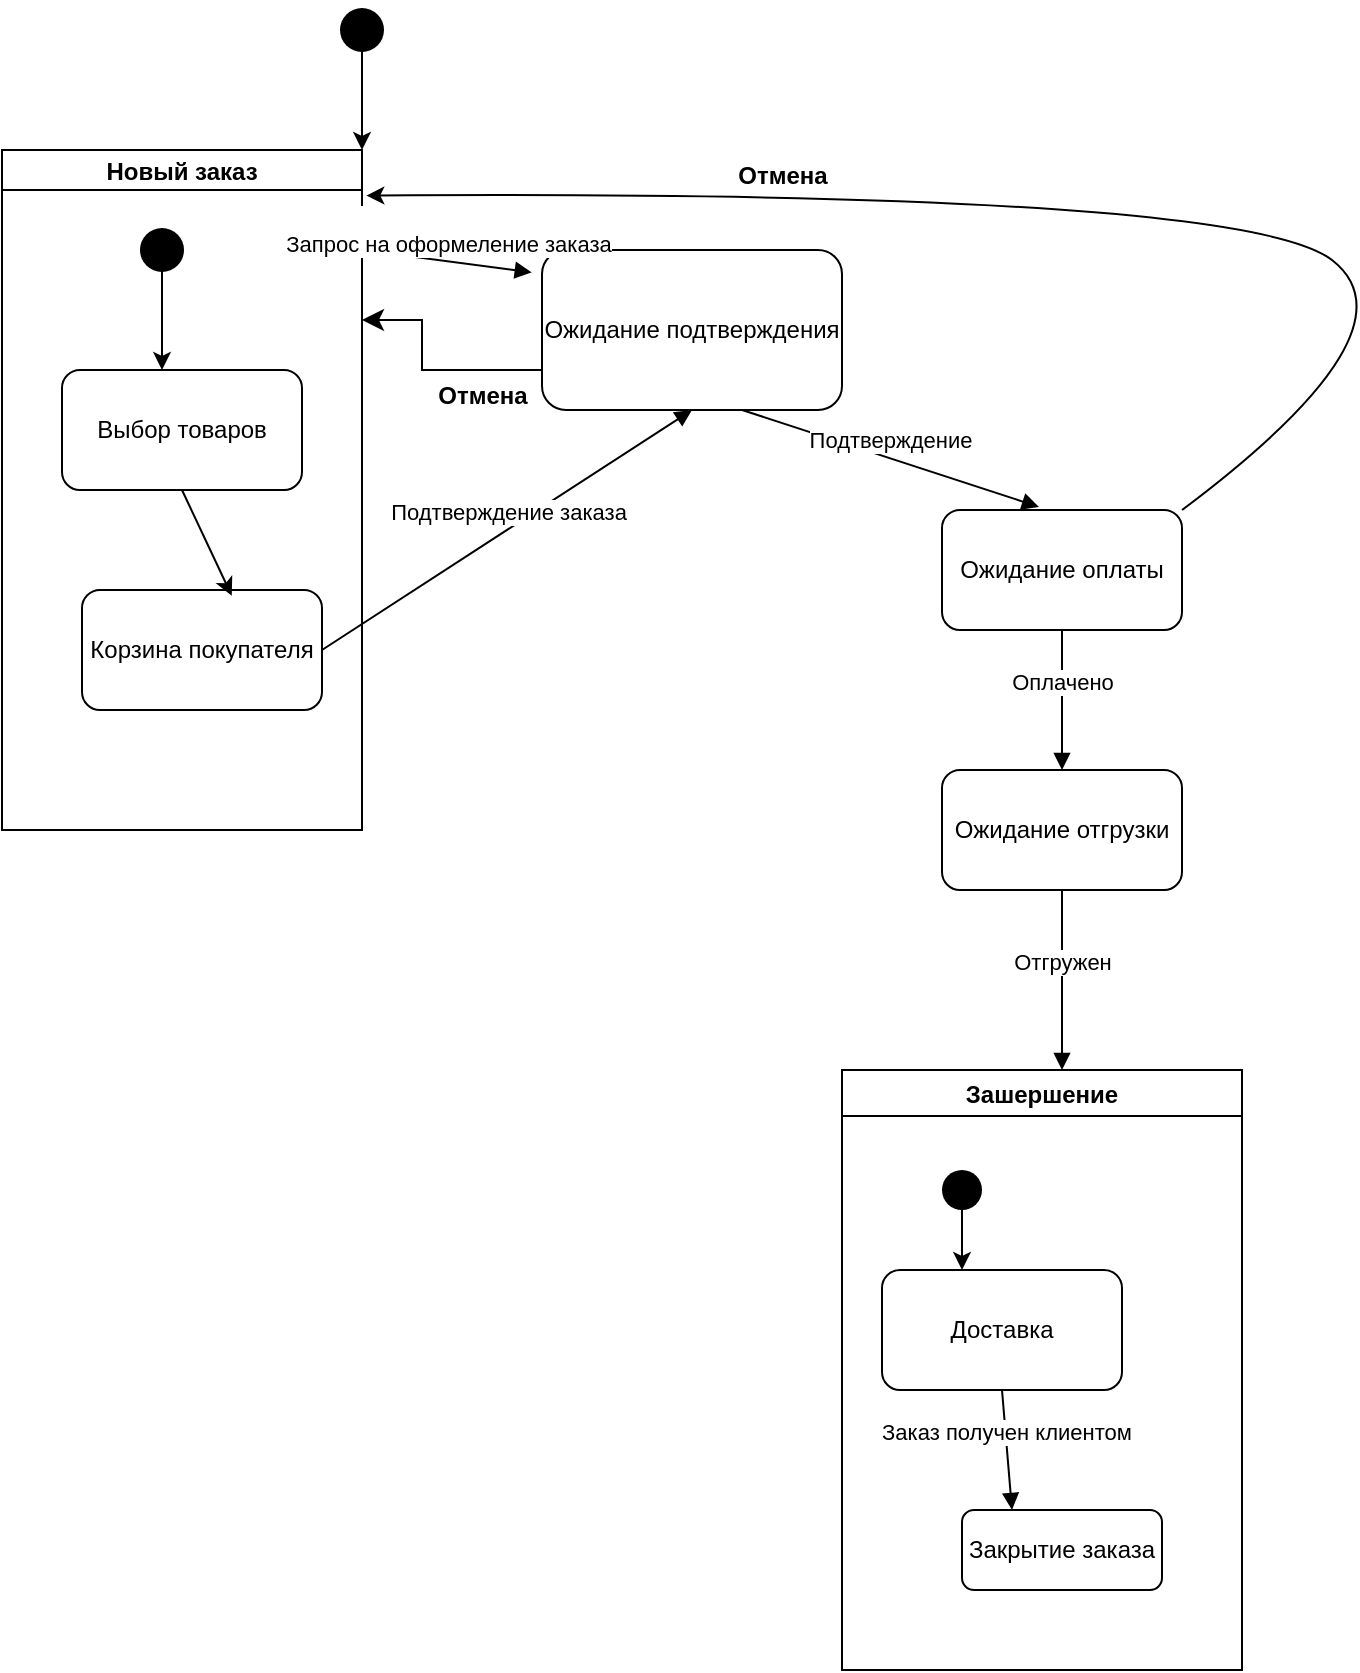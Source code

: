 <mxfile version="22.1.0" type="device">
  <diagram name="Page-1" id="9361dd3d-8414-5efd-6122-117bd74ce7a7">
    <mxGraphModel dx="1445" dy="1044" grid="1" gridSize="10" guides="1" tooltips="1" connect="1" arrows="1" fold="1" page="0" pageScale="1.5" pageWidth="826" pageHeight="1169" background="none" math="0" shadow="0">
      <root>
        <mxCell id="0" />
        <mxCell id="1" parent="0" />
        <mxCell id="z0K79HcIOp86cDYg3be1-92" value="" style="shape=waypoint;sketch=0;fillStyle=solid;size=6;pointerEvents=1;points=[];fillColor=none;resizable=0;rotatable=0;perimeter=centerPerimeter;snapToPoint=1;strokeWidth=9;" vertex="1" parent="1">
          <mxGeometry x="920" y="70" width="20" height="20" as="geometry" />
        </mxCell>
        <mxCell id="z0K79HcIOp86cDYg3be1-93" value="" style="endArrow=classic;html=1;rounded=0;exitX=0.57;exitY=0.8;exitDx=0;exitDy=0;exitPerimeter=0;" edge="1" parent="1" source="z0K79HcIOp86cDYg3be1-92">
          <mxGeometry width="50" height="50" relative="1" as="geometry">
            <mxPoint x="970" y="110" as="sourcePoint" />
            <mxPoint x="930" y="140" as="targetPoint" />
          </mxGeometry>
        </mxCell>
        <mxCell id="z0K79HcIOp86cDYg3be1-107" value="Новый заказ" style="swimlane;startSize=20;horizontal=1;containerType=tree;" vertex="1" parent="1">
          <mxGeometry x="750" y="140" width="180" height="340" as="geometry" />
        </mxCell>
        <mxCell id="z0K79HcIOp86cDYg3be1-111" value="" style="shape=waypoint;sketch=0;fillStyle=solid;size=6;pointerEvents=1;points=[];fillColor=none;resizable=0;rotatable=0;perimeter=centerPerimeter;snapToPoint=1;strokeWidth=9;" vertex="1" parent="z0K79HcIOp86cDYg3be1-107">
          <mxGeometry x="70" y="40" width="20" height="20" as="geometry" />
        </mxCell>
        <mxCell id="z0K79HcIOp86cDYg3be1-112" value="" style="endArrow=classic;html=1;rounded=0;exitX=0.467;exitY=0.878;exitDx=0;exitDy=0;exitPerimeter=0;" edge="1" parent="z0K79HcIOp86cDYg3be1-107" source="z0K79HcIOp86cDYg3be1-111">
          <mxGeometry width="50" height="50" relative="1" as="geometry">
            <mxPoint x="50" y="160" as="sourcePoint" />
            <mxPoint x="80" y="110" as="targetPoint" />
          </mxGeometry>
        </mxCell>
        <mxCell id="z0K79HcIOp86cDYg3be1-113" value="Выбор товаров" style="rounded=1;whiteSpace=wrap;html=1;" vertex="1" parent="z0K79HcIOp86cDYg3be1-107">
          <mxGeometry x="30" y="110" width="120" height="60" as="geometry" />
        </mxCell>
        <mxCell id="z0K79HcIOp86cDYg3be1-114" value="Корзина покупателя" style="rounded=1;whiteSpace=wrap;html=1;" vertex="1" parent="z0K79HcIOp86cDYg3be1-107">
          <mxGeometry x="40" y="220" width="120" height="60" as="geometry" />
        </mxCell>
        <mxCell id="z0K79HcIOp86cDYg3be1-115" value="" style="endArrow=classic;html=1;rounded=0;exitX=0.5;exitY=1;exitDx=0;exitDy=0;entryX=0.624;entryY=0.048;entryDx=0;entryDy=0;entryPerimeter=0;" edge="1" parent="z0K79HcIOp86cDYg3be1-107" source="z0K79HcIOp86cDYg3be1-113" target="z0K79HcIOp86cDYg3be1-114">
          <mxGeometry width="50" height="50" relative="1" as="geometry">
            <mxPoint x="-90" y="200" as="sourcePoint" />
            <mxPoint x="-40" y="150" as="targetPoint" />
          </mxGeometry>
        </mxCell>
        <mxCell id="z0K79HcIOp86cDYg3be1-116" value="Ожидание подтверждения" style="rounded=1;whiteSpace=wrap;html=1;" vertex="1" parent="1">
          <mxGeometry x="1020" y="190" width="150" height="80" as="geometry" />
        </mxCell>
        <mxCell id="z0K79HcIOp86cDYg3be1-118" value="Подтверждение заказа" style="html=1;verticalAlign=bottom;endArrow=block;curved=0;rounded=0;exitX=1;exitY=0.5;exitDx=0;exitDy=0;entryX=0.5;entryY=1;entryDx=0;entryDy=0;" edge="1" parent="1" source="z0K79HcIOp86cDYg3be1-114" target="z0K79HcIOp86cDYg3be1-116">
          <mxGeometry width="80" relative="1" as="geometry">
            <mxPoint x="1010" y="330" as="sourcePoint" />
            <mxPoint x="1090" y="330" as="targetPoint" />
          </mxGeometry>
        </mxCell>
        <mxCell id="z0K79HcIOp86cDYg3be1-119" value="Ожидание оплаты" style="rounded=1;whiteSpace=wrap;html=1;" vertex="1" parent="1">
          <mxGeometry x="1220" y="320" width="120" height="60" as="geometry" />
        </mxCell>
        <mxCell id="z0K79HcIOp86cDYg3be1-121" value="Ожидание отгрузки" style="rounded=1;whiteSpace=wrap;html=1;" vertex="1" parent="1">
          <mxGeometry x="1220" y="450" width="120" height="60" as="geometry" />
        </mxCell>
        <mxCell id="z0K79HcIOp86cDYg3be1-122" value="Подтверждение" style="html=1;verticalAlign=bottom;endArrow=block;curved=0;rounded=0;exitX=0.667;exitY=1;exitDx=0;exitDy=0;exitPerimeter=0;entryX=0.404;entryY=-0.026;entryDx=0;entryDy=0;entryPerimeter=0;" edge="1" parent="1" source="z0K79HcIOp86cDYg3be1-116" target="z0K79HcIOp86cDYg3be1-119">
          <mxGeometry width="80" relative="1" as="geometry">
            <mxPoint x="1110" y="320" as="sourcePoint" />
            <mxPoint x="1190" y="320" as="targetPoint" />
          </mxGeometry>
        </mxCell>
        <mxCell id="z0K79HcIOp86cDYg3be1-123" value="Оплачено" style="html=1;verticalAlign=bottom;endArrow=block;curved=0;rounded=0;exitX=0.5;exitY=1;exitDx=0;exitDy=0;entryX=0.5;entryY=0;entryDx=0;entryDy=0;" edge="1" parent="1" source="z0K79HcIOp86cDYg3be1-119" target="z0K79HcIOp86cDYg3be1-121">
          <mxGeometry width="80" relative="1" as="geometry">
            <mxPoint x="1100" y="420" as="sourcePoint" />
            <mxPoint x="1180" y="420" as="targetPoint" />
          </mxGeometry>
        </mxCell>
        <mxCell id="z0K79HcIOp86cDYg3be1-124" value="Отгружен" style="html=1;verticalAlign=bottom;endArrow=block;curved=0;rounded=0;exitX=0.5;exitY=1;exitDx=0;exitDy=0;" edge="1" parent="1" source="z0K79HcIOp86cDYg3be1-121">
          <mxGeometry width="80" relative="1" as="geometry">
            <mxPoint x="1250" y="590" as="sourcePoint" />
            <mxPoint x="1280" y="600" as="targetPoint" />
          </mxGeometry>
        </mxCell>
        <mxCell id="z0K79HcIOp86cDYg3be1-125" value="Зашершение" style="swimlane;" vertex="1" parent="1">
          <mxGeometry x="1170" y="600" width="200" height="300" as="geometry" />
        </mxCell>
        <mxCell id="z0K79HcIOp86cDYg3be1-126" value="" style="shape=waypoint;sketch=0;fillStyle=solid;size=6;pointerEvents=1;points=[];fillColor=none;resizable=0;rotatable=0;perimeter=centerPerimeter;snapToPoint=1;strokeWidth=8;" vertex="1" parent="z0K79HcIOp86cDYg3be1-125">
          <mxGeometry x="50" y="50" width="20" height="20" as="geometry" />
        </mxCell>
        <mxCell id="z0K79HcIOp86cDYg3be1-127" value="" style="endArrow=classic;html=1;rounded=0;exitX=0.467;exitY=0.8;exitDx=0;exitDy=0;exitPerimeter=0;" edge="1" parent="z0K79HcIOp86cDYg3be1-125" source="z0K79HcIOp86cDYg3be1-126">
          <mxGeometry width="50" height="50" relative="1" as="geometry">
            <mxPoint x="100" y="180" as="sourcePoint" />
            <mxPoint x="60" y="100" as="targetPoint" />
          </mxGeometry>
        </mxCell>
        <mxCell id="z0K79HcIOp86cDYg3be1-128" value="Доставка" style="rounded=1;whiteSpace=wrap;html=1;" vertex="1" parent="z0K79HcIOp86cDYg3be1-125">
          <mxGeometry x="20" y="100" width="120" height="60" as="geometry" />
        </mxCell>
        <mxCell id="z0K79HcIOp86cDYg3be1-130" value="Закрытие заказа" style="rounded=1;whiteSpace=wrap;html=1;" vertex="1" parent="z0K79HcIOp86cDYg3be1-125">
          <mxGeometry x="60" y="220" width="100" height="40" as="geometry" />
        </mxCell>
        <mxCell id="z0K79HcIOp86cDYg3be1-131" value="Заказ получен клиентом" style="html=1;verticalAlign=bottom;endArrow=block;curved=0;rounded=0;exitX=0.5;exitY=1;exitDx=0;exitDy=0;entryX=0.25;entryY=0;entryDx=0;entryDy=0;" edge="1" parent="z0K79HcIOp86cDYg3be1-125" source="z0K79HcIOp86cDYg3be1-128" target="z0K79HcIOp86cDYg3be1-130">
          <mxGeometry width="80" relative="1" as="geometry">
            <mxPoint x="100" y="190" as="sourcePoint" />
            <mxPoint x="180" y="190" as="targetPoint" />
          </mxGeometry>
        </mxCell>
        <mxCell id="z0K79HcIOp86cDYg3be1-133" value="" style="curved=1;endArrow=classic;html=1;rounded=0;exitX=1;exitY=0;exitDx=0;exitDy=0;entryX=1.012;entryY=0.067;entryDx=0;entryDy=0;entryPerimeter=0;" edge="1" parent="1" source="z0K79HcIOp86cDYg3be1-119" target="z0K79HcIOp86cDYg3be1-107">
          <mxGeometry width="50" height="50" relative="1" as="geometry">
            <mxPoint x="1410" y="230" as="sourcePoint" />
            <mxPoint x="930" y="180" as="targetPoint" />
            <Array as="points">
              <mxPoint x="1460" y="230" />
              <mxPoint x="1370" y="160" />
            </Array>
          </mxGeometry>
        </mxCell>
        <mxCell id="z0K79HcIOp86cDYg3be1-135" value="" style="edgeStyle=elbowEdgeStyle;elbow=horizontal;endArrow=classic;html=1;curved=0;rounded=0;endSize=8;startSize=8;entryX=1;entryY=0.25;entryDx=0;entryDy=0;exitX=0;exitY=0.75;exitDx=0;exitDy=0;" edge="1" parent="1" source="z0K79HcIOp86cDYg3be1-116" target="z0K79HcIOp86cDYg3be1-107">
          <mxGeometry width="50" height="50" relative="1" as="geometry">
            <mxPoint x="950" y="280" as="sourcePoint" />
            <mxPoint x="1000" y="230" as="targetPoint" />
            <Array as="points">
              <mxPoint x="960" y="260" />
            </Array>
          </mxGeometry>
        </mxCell>
        <mxCell id="z0K79HcIOp86cDYg3be1-138" value="Отмена" style="text;align=center;fontStyle=1;verticalAlign=middle;spacingLeft=3;spacingRight=3;strokeColor=none;rotatable=0;points=[[0,0.5],[1,0.5]];portConstraint=eastwest;html=1;" vertex="1" parent="1">
          <mxGeometry x="1100" y="140" width="80" height="26" as="geometry" />
        </mxCell>
        <mxCell id="z0K79HcIOp86cDYg3be1-139" value="Отмена" style="text;align=center;fontStyle=1;verticalAlign=middle;spacingLeft=3;spacingRight=3;strokeColor=none;rotatable=0;points=[[0,0.5],[1,0.5]];portConstraint=eastwest;html=1;" vertex="1" parent="1">
          <mxGeometry x="950" y="250" width="80" height="26" as="geometry" />
        </mxCell>
        <mxCell id="z0K79HcIOp86cDYg3be1-140" value="&amp;nbsp; &amp;nbsp; &amp;nbsp; &amp;nbsp; &amp;nbsp; &amp;nbsp; &amp;nbsp; &amp;nbsp; &amp;nbsp; &amp;nbsp; &amp;nbsp; &amp;nbsp; &amp;nbsp; &lt;br&gt;Запрос на оформеление заказа" style="html=1;verticalAlign=bottom;endArrow=block;curved=0;rounded=0;entryX=-0.034;entryY=0.14;entryDx=0;entryDy=0;entryPerimeter=0;" edge="1" parent="1" target="z0K79HcIOp86cDYg3be1-116">
          <mxGeometry width="80" relative="1" as="geometry">
            <mxPoint x="930" y="190" as="sourcePoint" />
            <mxPoint x="1010" y="190" as="targetPoint" />
          </mxGeometry>
        </mxCell>
      </root>
    </mxGraphModel>
  </diagram>
</mxfile>

